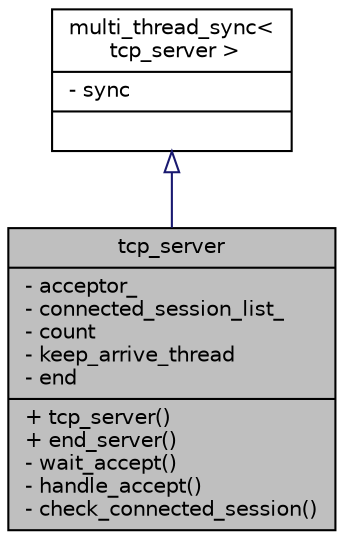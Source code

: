 digraph "tcp_server"
{
  edge [fontname="Helvetica",fontsize="10",labelfontname="Helvetica",labelfontsize="10"];
  node [fontname="Helvetica",fontsize="10",shape=record];
  Node0 [label="{tcp_server\n|- acceptor_\l- connected_session_list_\l- count\l- keep_arrive_thread\l- end\l|+ tcp_server()\l+ end_server()\l- wait_accept()\l- handle_accept()\l- check_connected_session()\l}",height=0.2,width=0.4,color="black", fillcolor="grey75", style="filled", fontcolor="black"];
  Node1 -> Node0 [dir="back",color="midnightblue",fontsize="10",style="solid",arrowtail="onormal",fontname="Helvetica"];
  Node1 [label="{multi_thread_sync\<\l tcp_server \>\n|- sync\l|}",height=0.2,width=0.4,color="black", fillcolor="white", style="filled",URL="$classmulti__thread__sync.html"];
}
